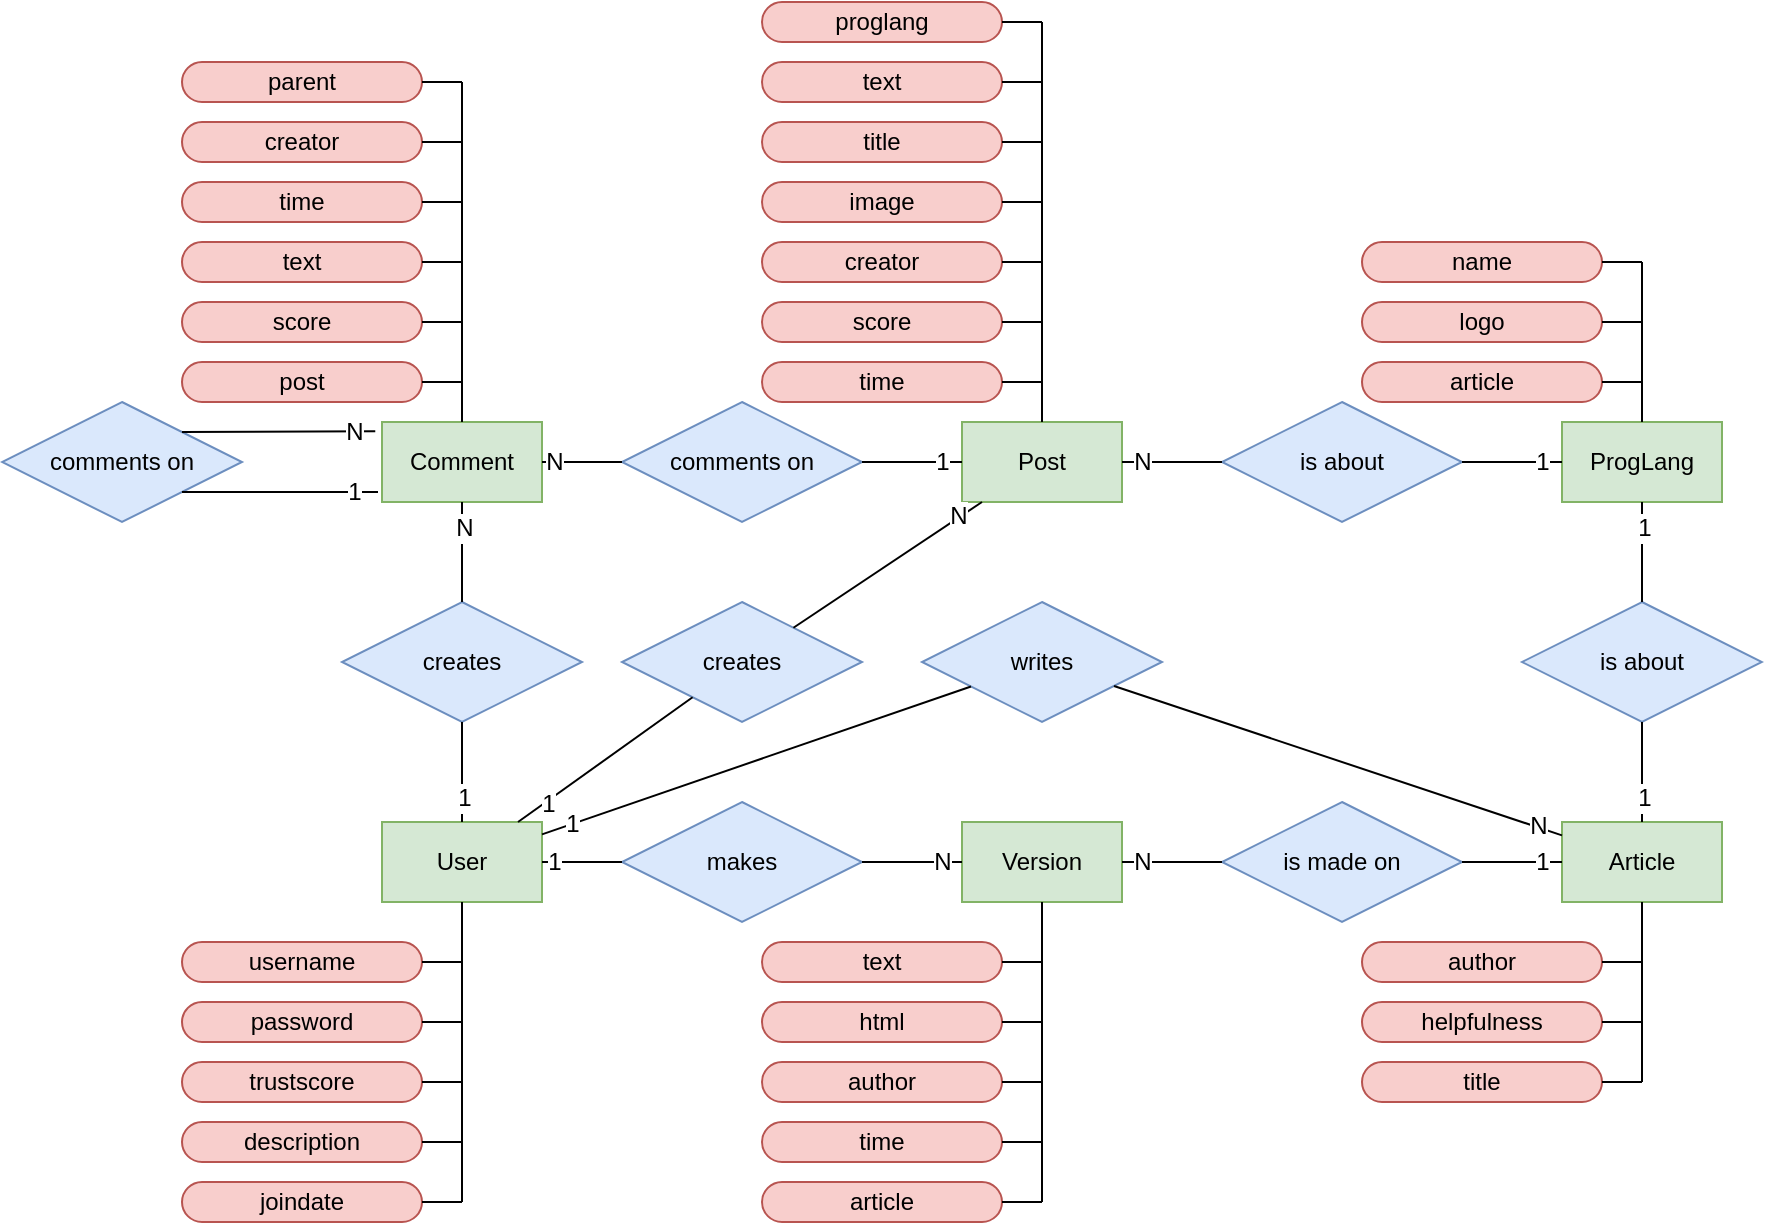 <mxfile pages="1" version="11.2.5" type="device"><diagram id="XRR-MoP9DFCsS4P-hqKk" name="Page-1"><mxGraphModel dx="768" dy="480" grid="1" gridSize="10" guides="1" tooltips="1" connect="1" arrows="1" fold="1" page="1" pageScale="1" pageWidth="1169" pageHeight="827" math="0" shadow="0"><root><mxCell id="0"/><mxCell id="1" parent="0"/><mxCell id="VPIMrdgyrRKcF1T3C97C-2" value="&lt;div&gt;parent&lt;/div&gt;" style="rounded=1;whiteSpace=wrap;html=1;arcSize=50;fillColor=#f8cecc;strokeColor=#b85450;" parent="1" vertex="1"><mxGeometry x="100" y="40" width="120" height="20" as="geometry"/></mxCell><mxCell id="VPIMrdgyrRKcF1T3C97C-3" value="creator" style="rounded=1;whiteSpace=wrap;html=1;arcSize=50;fillColor=#f8cecc;strokeColor=#b85450;" parent="1" vertex="1"><mxGeometry x="100" y="70" width="120" height="20" as="geometry"/></mxCell><mxCell id="VPIMrdgyrRKcF1T3C97C-4" value="time" style="rounded=1;whiteSpace=wrap;html=1;arcSize=50;fillColor=#f8cecc;strokeColor=#b85450;" parent="1" vertex="1"><mxGeometry x="100" y="100" width="120" height="20" as="geometry"/></mxCell><mxCell id="VPIMrdgyrRKcF1T3C97C-5" value="text" style="rounded=1;whiteSpace=wrap;html=1;arcSize=50;fillColor=#f8cecc;strokeColor=#b85450;" parent="1" vertex="1"><mxGeometry x="100" y="130" width="120" height="20" as="geometry"/></mxCell><mxCell id="VPIMrdgyrRKcF1T3C97C-6" value="score" style="rounded=1;whiteSpace=wrap;html=1;arcSize=50;fillColor=#f8cecc;strokeColor=#b85450;" parent="1" vertex="1"><mxGeometry x="100" y="160" width="120" height="20" as="geometry"/></mxCell><mxCell id="VPIMrdgyrRKcF1T3C97C-7" value="post" style="rounded=1;whiteSpace=wrap;html=1;arcSize=50;fillColor=#f8cecc;strokeColor=#b85450;" parent="1" vertex="1"><mxGeometry x="100" y="190" width="120" height="20" as="geometry"/></mxCell><mxCell id="VPIMrdgyrRKcF1T3C97C-8" value="Comment" style="rounded=0;whiteSpace=wrap;html=1;fillColor=#d5e8d4;strokeColor=#82b366;fontStyle=0" parent="1" vertex="1"><mxGeometry x="200" y="220" width="80" height="40" as="geometry"/></mxCell><mxCell id="VPIMrdgyrRKcF1T3C97C-9" value="" style="endArrow=none;html=1;" parent="1" source="VPIMrdgyrRKcF1T3C97C-8" edge="1"><mxGeometry width="50" height="50" relative="1" as="geometry"><mxPoint x="240" y="200" as="sourcePoint"/><mxPoint x="240" y="50" as="targetPoint"/></mxGeometry></mxCell><mxCell id="VPIMrdgyrRKcF1T3C97C-10" value="" style="endArrow=none;html=1;" parent="1" target="VPIMrdgyrRKcF1T3C97C-2" edge="1"><mxGeometry width="50" height="50" relative="1" as="geometry"><mxPoint x="240" y="50" as="sourcePoint"/><mxPoint x="260" y="290" as="targetPoint"/></mxGeometry></mxCell><mxCell id="VPIMrdgyrRKcF1T3C97C-11" value="" style="endArrow=none;html=1;" parent="1" target="VPIMrdgyrRKcF1T3C97C-3" edge="1"><mxGeometry width="50" height="50" relative="1" as="geometry"><mxPoint x="240" y="80" as="sourcePoint"/><mxPoint x="260" y="260" as="targetPoint"/></mxGeometry></mxCell><mxCell id="VPIMrdgyrRKcF1T3C97C-12" value="" style="endArrow=none;html=1;" parent="1" target="VPIMrdgyrRKcF1T3C97C-4" edge="1"><mxGeometry width="50" height="50" relative="1" as="geometry"><mxPoint x="240" y="110" as="sourcePoint"/><mxPoint x="210" y="290" as="targetPoint"/></mxGeometry></mxCell><mxCell id="VPIMrdgyrRKcF1T3C97C-13" value="" style="endArrow=none;html=1;" parent="1" target="VPIMrdgyrRKcF1T3C97C-5" edge="1"><mxGeometry width="50" height="50" relative="1" as="geometry"><mxPoint x="240" y="140" as="sourcePoint"/><mxPoint x="340" y="310" as="targetPoint"/></mxGeometry></mxCell><mxCell id="VPIMrdgyrRKcF1T3C97C-14" value="" style="endArrow=none;html=1;" parent="1" target="VPIMrdgyrRKcF1T3C97C-6" edge="1"><mxGeometry width="50" height="50" relative="1" as="geometry"><mxPoint x="240" y="170" as="sourcePoint"/><mxPoint x="420" y="380" as="targetPoint"/></mxGeometry></mxCell><mxCell id="VPIMrdgyrRKcF1T3C97C-15" value="" style="endArrow=none;html=1;" parent="1" target="VPIMrdgyrRKcF1T3C97C-7" edge="1"><mxGeometry width="50" height="50" relative="1" as="geometry"><mxPoint x="240" y="200" as="sourcePoint"/><mxPoint x="410" y="400" as="targetPoint"/></mxGeometry></mxCell><mxCell id="VPIMrdgyrRKcF1T3C97C-19" value="text" style="rounded=1;whiteSpace=wrap;html=1;arcSize=50;fillColor=#f8cecc;strokeColor=#b85450;" parent="1" vertex="1"><mxGeometry x="390" y="40" width="120" height="20" as="geometry"/></mxCell><mxCell id="VPIMrdgyrRKcF1T3C97C-20" value="title" style="rounded=1;whiteSpace=wrap;html=1;arcSize=50;fillColor=#f8cecc;strokeColor=#b85450;" parent="1" vertex="1"><mxGeometry x="390" y="70" width="120" height="20" as="geometry"/></mxCell><mxCell id="VPIMrdgyrRKcF1T3C97C-21" value="image" style="rounded=1;whiteSpace=wrap;html=1;arcSize=50;fillColor=#f8cecc;strokeColor=#b85450;" parent="1" vertex="1"><mxGeometry x="390" y="100" width="120" height="20" as="geometry"/></mxCell><mxCell id="VPIMrdgyrRKcF1T3C97C-22" value="creator" style="rounded=1;whiteSpace=wrap;html=1;arcSize=50;fillColor=#f8cecc;strokeColor=#b85450;" parent="1" vertex="1"><mxGeometry x="390" y="130" width="120" height="20" as="geometry"/></mxCell><mxCell id="VPIMrdgyrRKcF1T3C97C-23" value="score" style="rounded=1;whiteSpace=wrap;html=1;arcSize=50;fillColor=#f8cecc;strokeColor=#b85450;" parent="1" vertex="1"><mxGeometry x="390" y="160" width="120" height="20" as="geometry"/></mxCell><mxCell id="VPIMrdgyrRKcF1T3C97C-24" value="time" style="rounded=1;whiteSpace=wrap;html=1;arcSize=50;fillColor=#f8cecc;strokeColor=#b85450;" parent="1" vertex="1"><mxGeometry x="390" y="190" width="120" height="20" as="geometry"/></mxCell><mxCell id="VPIMrdgyrRKcF1T3C97C-25" value="Post" style="rounded=0;whiteSpace=wrap;html=1;fillColor=#d5e8d4;strokeColor=#82b366;fontStyle=0" parent="1" vertex="1"><mxGeometry x="490" y="220" width="80" height="40" as="geometry"/></mxCell><mxCell id="VPIMrdgyrRKcF1T3C97C-26" value="" style="endArrow=none;html=1;" parent="1" source="VPIMrdgyrRKcF1T3C97C-25" edge="1"><mxGeometry width="50" height="50" relative="1" as="geometry"><mxPoint x="530" y="200" as="sourcePoint"/><mxPoint x="530" y="20" as="targetPoint"/></mxGeometry></mxCell><mxCell id="VPIMrdgyrRKcF1T3C97C-27" value="" style="endArrow=none;html=1;" parent="1" target="VPIMrdgyrRKcF1T3C97C-19" edge="1"><mxGeometry width="50" height="50" relative="1" as="geometry"><mxPoint x="530" y="50" as="sourcePoint"/><mxPoint x="550" y="290" as="targetPoint"/></mxGeometry></mxCell><mxCell id="VPIMrdgyrRKcF1T3C97C-28" value="" style="endArrow=none;html=1;" parent="1" target="VPIMrdgyrRKcF1T3C97C-20" edge="1"><mxGeometry width="50" height="50" relative="1" as="geometry"><mxPoint x="530" y="80" as="sourcePoint"/><mxPoint x="550" y="260" as="targetPoint"/></mxGeometry></mxCell><mxCell id="VPIMrdgyrRKcF1T3C97C-29" value="" style="endArrow=none;html=1;" parent="1" target="VPIMrdgyrRKcF1T3C97C-21" edge="1"><mxGeometry width="50" height="50" relative="1" as="geometry"><mxPoint x="530" y="110" as="sourcePoint"/><mxPoint x="500" y="290" as="targetPoint"/></mxGeometry></mxCell><mxCell id="VPIMrdgyrRKcF1T3C97C-30" value="" style="endArrow=none;html=1;" parent="1" target="VPIMrdgyrRKcF1T3C97C-22" edge="1"><mxGeometry width="50" height="50" relative="1" as="geometry"><mxPoint x="530" y="140" as="sourcePoint"/><mxPoint x="630" y="310" as="targetPoint"/></mxGeometry></mxCell><mxCell id="VPIMrdgyrRKcF1T3C97C-31" value="" style="endArrow=none;html=1;" parent="1" target="VPIMrdgyrRKcF1T3C97C-23" edge="1"><mxGeometry width="50" height="50" relative="1" as="geometry"><mxPoint x="530" y="170" as="sourcePoint"/><mxPoint x="710" y="380" as="targetPoint"/></mxGeometry></mxCell><mxCell id="VPIMrdgyrRKcF1T3C97C-32" value="" style="endArrow=none;html=1;" parent="1" target="VPIMrdgyrRKcF1T3C97C-24" edge="1"><mxGeometry width="50" height="50" relative="1" as="geometry"><mxPoint x="530" y="200" as="sourcePoint"/><mxPoint x="700" y="400" as="targetPoint"/></mxGeometry></mxCell><mxCell id="VPIMrdgyrRKcF1T3C97C-36" value="comments on" style="rhombus;whiteSpace=wrap;html=1;fillColor=#dae8fc;strokeColor=#6c8ebf;fontStyle=0" parent="1" vertex="1"><mxGeometry x="320" y="210" width="120" height="60" as="geometry"/></mxCell><mxCell id="VPIMrdgyrRKcF1T3C97C-37" value="" style="endArrow=none;html=1;fontStyle=0" parent="1" source="VPIMrdgyrRKcF1T3C97C-8" target="VPIMrdgyrRKcF1T3C97C-36" edge="1"><mxGeometry width="50" height="50" relative="1" as="geometry"><mxPoint x="190" y="390" as="sourcePoint"/><mxPoint x="240" y="340" as="targetPoint"/></mxGeometry></mxCell><mxCell id="VPIMrdgyrRKcF1T3C97C-39" value="N" style="text;html=1;resizable=0;points=[];align=center;verticalAlign=middle;labelBackgroundColor=#ffffff;fontStyle=0" parent="VPIMrdgyrRKcF1T3C97C-37" vertex="1" connectable="0"><mxGeometry x="-0.6" y="2" relative="1" as="geometry"><mxPoint x="-2" y="2" as="offset"/></mxGeometry></mxCell><mxCell id="VPIMrdgyrRKcF1T3C97C-38" value="" style="endArrow=none;html=1;fontStyle=0" parent="1" source="VPIMrdgyrRKcF1T3C97C-36" target="VPIMrdgyrRKcF1T3C97C-25" edge="1"><mxGeometry width="50" height="50" relative="1" as="geometry"><mxPoint x="400" y="240" as="sourcePoint"/><mxPoint x="450" y="290" as="targetPoint"/></mxGeometry></mxCell><mxCell id="VPIMrdgyrRKcF1T3C97C-40" value="1" style="text;html=1;resizable=0;points=[];align=center;verticalAlign=middle;labelBackgroundColor=#ffffff;fontStyle=0" parent="VPIMrdgyrRKcF1T3C97C-38" vertex="1" connectable="0"><mxGeometry x="0.6" relative="1" as="geometry"><mxPoint as="offset"/></mxGeometry></mxCell><mxCell id="VPIMrdgyrRKcF1T3C97C-41" value="is about" style="rhombus;whiteSpace=wrap;html=1;fillColor=#dae8fc;strokeColor=#6c8ebf;fontStyle=0" parent="1" vertex="1"><mxGeometry x="620" y="210" width="120" height="60" as="geometry"/></mxCell><mxCell id="VPIMrdgyrRKcF1T3C97C-42" value="" style="endArrow=none;html=1;fontStyle=0" parent="1" source="VPIMrdgyrRKcF1T3C97C-41" target="VPIMrdgyrRKcF1T3C97C-25" edge="1"><mxGeometry width="50" height="50" relative="1" as="geometry"><mxPoint x="490" y="430" as="sourcePoint"/><mxPoint x="540" y="380" as="targetPoint"/></mxGeometry></mxCell><mxCell id="VPIMrdgyrRKcF1T3C97C-50" value="N" style="text;html=1;resizable=0;points=[];align=center;verticalAlign=middle;labelBackgroundColor=#ffffff;fontStyle=0" parent="VPIMrdgyrRKcF1T3C97C-42" vertex="1" connectable="0"><mxGeometry x="0.56" y="1" relative="1" as="geometry"><mxPoint x="-1" y="-1" as="offset"/></mxGeometry></mxCell><mxCell id="VPIMrdgyrRKcF1T3C97C-51" value="ProgLang" style="rounded=0;whiteSpace=wrap;html=1;fillColor=#d5e8d4;strokeColor=#82b366;fontStyle=0" parent="1" vertex="1"><mxGeometry x="790" y="220" width="80" height="40" as="geometry"/></mxCell><mxCell id="VPIMrdgyrRKcF1T3C97C-52" value="" style="endArrow=none;html=1;fontStyle=0" parent="1" source="VPIMrdgyrRKcF1T3C97C-51" target="VPIMrdgyrRKcF1T3C97C-41" edge="1"><mxGeometry width="50" height="50" relative="1" as="geometry"><mxPoint x="620" y="380" as="sourcePoint"/><mxPoint x="670" y="330" as="targetPoint"/></mxGeometry></mxCell><mxCell id="VPIMrdgyrRKcF1T3C97C-53" value="1" style="text;html=1;resizable=0;points=[];align=center;verticalAlign=middle;labelBackgroundColor=#ffffff;fontStyle=0" parent="VPIMrdgyrRKcF1T3C97C-52" vertex="1" connectable="0"><mxGeometry x="-0.56" y="2" relative="1" as="geometry"><mxPoint x="1" y="-2" as="offset"/></mxGeometry></mxCell><mxCell id="VPIMrdgyrRKcF1T3C97C-54" value="name" style="rounded=1;whiteSpace=wrap;html=1;arcSize=50;fillColor=#f8cecc;strokeColor=#b85450;" parent="1" vertex="1"><mxGeometry x="690" y="130" width="120" height="20" as="geometry"/></mxCell><mxCell id="VPIMrdgyrRKcF1T3C97C-55" value="logo" style="rounded=1;whiteSpace=wrap;html=1;arcSize=50;fillColor=#f8cecc;strokeColor=#b85450;" parent="1" vertex="1"><mxGeometry x="690" y="160" width="120" height="20" as="geometry"/></mxCell><mxCell id="VPIMrdgyrRKcF1T3C97C-56" value="&lt;div&gt;article&lt;/div&gt;" style="rounded=1;whiteSpace=wrap;html=1;arcSize=50;fillColor=#f8cecc;strokeColor=#b85450;" parent="1" vertex="1"><mxGeometry x="690" y="190" width="120" height="20" as="geometry"/></mxCell><mxCell id="VPIMrdgyrRKcF1T3C97C-57" value="" style="endArrow=none;html=1;" parent="1" target="VPIMrdgyrRKcF1T3C97C-54" edge="1"><mxGeometry width="50" height="50" relative="1" as="geometry"><mxPoint x="830" y="140" as="sourcePoint"/><mxPoint x="930" y="310" as="targetPoint"/></mxGeometry></mxCell><mxCell id="VPIMrdgyrRKcF1T3C97C-58" value="" style="endArrow=none;html=1;" parent="1" target="VPIMrdgyrRKcF1T3C97C-55" edge="1"><mxGeometry width="50" height="50" relative="1" as="geometry"><mxPoint x="830" y="170" as="sourcePoint"/><mxPoint x="1010" y="380" as="targetPoint"/></mxGeometry></mxCell><mxCell id="VPIMrdgyrRKcF1T3C97C-59" value="" style="endArrow=none;html=1;" parent="1" target="VPIMrdgyrRKcF1T3C97C-56" edge="1"><mxGeometry width="50" height="50" relative="1" as="geometry"><mxPoint x="830" y="200" as="sourcePoint"/><mxPoint x="1000" y="400" as="targetPoint"/></mxGeometry></mxCell><mxCell id="VPIMrdgyrRKcF1T3C97C-60" value="" style="endArrow=none;html=1;" parent="1" target="VPIMrdgyrRKcF1T3C97C-51" edge="1"><mxGeometry width="50" height="50" relative="1" as="geometry"><mxPoint x="830" y="140" as="sourcePoint"/><mxPoint x="760" y="300" as="targetPoint"/></mxGeometry></mxCell><mxCell id="VPIMrdgyrRKcF1T3C97C-62" value="User" style="rounded=0;whiteSpace=wrap;html=1;fillColor=#d5e8d4;strokeColor=#82b366;" parent="1" vertex="1"><mxGeometry x="200" y="420" width="80" height="40" as="geometry"/></mxCell><mxCell id="VPIMrdgyrRKcF1T3C97C-63" value="Version" style="rounded=0;whiteSpace=wrap;html=1;fillColor=#d5e8d4;strokeColor=#82b366;" parent="1" vertex="1"><mxGeometry x="490" y="420" width="80" height="40" as="geometry"/></mxCell><mxCell id="VPIMrdgyrRKcF1T3C97C-64" value="makes" style="rhombus;whiteSpace=wrap;html=1;fillColor=#dae8fc;strokeColor=#6c8ebf;" parent="1" vertex="1"><mxGeometry x="320" y="410" width="120" height="60" as="geometry"/></mxCell><mxCell id="VPIMrdgyrRKcF1T3C97C-65" value="" style="endArrow=none;html=1;" parent="1" source="VPIMrdgyrRKcF1T3C97C-62" target="VPIMrdgyrRKcF1T3C97C-64" edge="1"><mxGeometry width="50" height="50" relative="1" as="geometry"><mxPoint x="190" y="590" as="sourcePoint"/><mxPoint x="240" y="540" as="targetPoint"/></mxGeometry></mxCell><mxCell id="VPIMrdgyrRKcF1T3C97C-66" value="1" style="text;html=1;resizable=0;points=[];align=center;verticalAlign=middle;labelBackgroundColor=#ffffff;" parent="VPIMrdgyrRKcF1T3C97C-65" vertex="1" connectable="0"><mxGeometry x="-0.6" y="2" relative="1" as="geometry"><mxPoint x="-2" y="2" as="offset"/></mxGeometry></mxCell><mxCell id="VPIMrdgyrRKcF1T3C97C-67" value="" style="endArrow=none;html=1;" parent="1" source="VPIMrdgyrRKcF1T3C97C-64" target="VPIMrdgyrRKcF1T3C97C-63" edge="1"><mxGeometry width="50" height="50" relative="1" as="geometry"><mxPoint x="400" y="440" as="sourcePoint"/><mxPoint x="450" y="490" as="targetPoint"/></mxGeometry></mxCell><mxCell id="VPIMrdgyrRKcF1T3C97C-68" value="N" style="text;html=1;resizable=0;points=[];align=center;verticalAlign=middle;labelBackgroundColor=#ffffff;" parent="VPIMrdgyrRKcF1T3C97C-67" vertex="1" connectable="0"><mxGeometry x="0.6" relative="1" as="geometry"><mxPoint as="offset"/></mxGeometry></mxCell><mxCell id="VPIMrdgyrRKcF1T3C97C-69" value="is made on" style="rhombus;whiteSpace=wrap;html=1;fillColor=#dae8fc;strokeColor=#6c8ebf;" parent="1" vertex="1"><mxGeometry x="620" y="410" width="120" height="60" as="geometry"/></mxCell><mxCell id="VPIMrdgyrRKcF1T3C97C-70" value="" style="endArrow=none;html=1;" parent="1" source="VPIMrdgyrRKcF1T3C97C-69" target="VPIMrdgyrRKcF1T3C97C-63" edge="1"><mxGeometry width="50" height="50" relative="1" as="geometry"><mxPoint x="490" y="630" as="sourcePoint"/><mxPoint x="540" y="580" as="targetPoint"/></mxGeometry></mxCell><mxCell id="VPIMrdgyrRKcF1T3C97C-71" value="N" style="text;html=1;resizable=0;points=[];align=center;verticalAlign=middle;labelBackgroundColor=#ffffff;" parent="VPIMrdgyrRKcF1T3C97C-70" vertex="1" connectable="0"><mxGeometry x="0.56" y="1" relative="1" as="geometry"><mxPoint x="-1" y="-1" as="offset"/></mxGeometry></mxCell><mxCell id="VPIMrdgyrRKcF1T3C97C-72" value="Article" style="rounded=0;whiteSpace=wrap;html=1;fillColor=#d5e8d4;strokeColor=#82b366;" parent="1" vertex="1"><mxGeometry x="790" y="420" width="80" height="40" as="geometry"/></mxCell><mxCell id="VPIMrdgyrRKcF1T3C97C-73" value="" style="endArrow=none;html=1;" parent="1" source="VPIMrdgyrRKcF1T3C97C-72" target="VPIMrdgyrRKcF1T3C97C-69" edge="1"><mxGeometry width="50" height="50" relative="1" as="geometry"><mxPoint x="620" y="580" as="sourcePoint"/><mxPoint x="670" y="530" as="targetPoint"/></mxGeometry></mxCell><mxCell id="VPIMrdgyrRKcF1T3C97C-74" value="1" style="text;html=1;resizable=0;points=[];align=center;verticalAlign=middle;labelBackgroundColor=#ffffff;" parent="VPIMrdgyrRKcF1T3C97C-73" vertex="1" connectable="0"><mxGeometry x="-0.56" y="2" relative="1" as="geometry"><mxPoint x="1" y="-2" as="offset"/></mxGeometry></mxCell><mxCell id="VPIMrdgyrRKcF1T3C97C-75" value="is about" style="rhombus;whiteSpace=wrap;html=1;fillColor=#dae8fc;strokeColor=#6c8ebf;fontStyle=0" parent="1" vertex="1"><mxGeometry x="770" y="310" width="120" height="60" as="geometry"/></mxCell><mxCell id="VPIMrdgyrRKcF1T3C97C-76" value="" style="endArrow=none;html=1;" parent="1" source="VPIMrdgyrRKcF1T3C97C-75" target="VPIMrdgyrRKcF1T3C97C-51" edge="1"><mxGeometry width="50" height="50" relative="1" as="geometry"><mxPoint x="940" y="380" as="sourcePoint"/><mxPoint x="990" y="330" as="targetPoint"/></mxGeometry></mxCell><mxCell id="VPIMrdgyrRKcF1T3C97C-78" value="1" style="text;html=1;resizable=0;points=[];align=center;verticalAlign=middle;labelBackgroundColor=#ffffff;" parent="VPIMrdgyrRKcF1T3C97C-76" vertex="1" connectable="0"><mxGeometry x="0.48" y="-1" relative="1" as="geometry"><mxPoint as="offset"/></mxGeometry></mxCell><mxCell id="VPIMrdgyrRKcF1T3C97C-77" value="" style="endArrow=none;html=1;" parent="1" source="VPIMrdgyrRKcF1T3C97C-72" target="VPIMrdgyrRKcF1T3C97C-75" edge="1"><mxGeometry width="50" height="50" relative="1" as="geometry"><mxPoint x="940" y="380" as="sourcePoint"/><mxPoint x="990" y="330" as="targetPoint"/></mxGeometry></mxCell><mxCell id="VPIMrdgyrRKcF1T3C97C-79" value="1" style="text;html=1;resizable=0;points=[];align=center;verticalAlign=middle;labelBackgroundColor=#ffffff;" parent="VPIMrdgyrRKcF1T3C97C-77" vertex="1" connectable="0"><mxGeometry x="-0.52" y="-1" relative="1" as="geometry"><mxPoint as="offset"/></mxGeometry></mxCell><mxCell id="VPIMrdgyrRKcF1T3C97C-80" value="creates" style="rhombus;whiteSpace=wrap;html=1;fillColor=#dae8fc;strokeColor=#6c8ebf;fontStyle=0" parent="1" vertex="1"><mxGeometry x="180" y="310" width="120" height="60" as="geometry"/></mxCell><mxCell id="VPIMrdgyrRKcF1T3C97C-81" value="" style="endArrow=none;html=1;" parent="1" source="VPIMrdgyrRKcF1T3C97C-80" edge="1"><mxGeometry width="50" height="50" relative="1" as="geometry"><mxPoint x="350" y="380" as="sourcePoint"/><mxPoint x="240" y="260" as="targetPoint"/></mxGeometry></mxCell><mxCell id="VPIMrdgyrRKcF1T3C97C-82" value="N" style="text;html=1;resizable=0;points=[];align=center;verticalAlign=middle;labelBackgroundColor=#ffffff;" parent="VPIMrdgyrRKcF1T3C97C-81" vertex="1" connectable="0"><mxGeometry x="0.48" y="-1" relative="1" as="geometry"><mxPoint as="offset"/></mxGeometry></mxCell><mxCell id="VPIMrdgyrRKcF1T3C97C-83" value="" style="endArrow=none;html=1;" parent="1" target="VPIMrdgyrRKcF1T3C97C-80" edge="1"><mxGeometry width="50" height="50" relative="1" as="geometry"><mxPoint x="240" y="420" as="sourcePoint"/><mxPoint x="400" y="330" as="targetPoint"/></mxGeometry></mxCell><mxCell id="VPIMrdgyrRKcF1T3C97C-84" value="1" style="text;html=1;resizable=0;points=[];align=center;verticalAlign=middle;labelBackgroundColor=#ffffff;" parent="VPIMrdgyrRKcF1T3C97C-83" vertex="1" connectable="0"><mxGeometry x="-0.52" y="-1" relative="1" as="geometry"><mxPoint as="offset"/></mxGeometry></mxCell><mxCell id="VPIMrdgyrRKcF1T3C97C-85" value="creates" style="rhombus;whiteSpace=wrap;html=1;fillColor=#dae8fc;strokeColor=#6c8ebf;fontStyle=0" parent="1" vertex="1"><mxGeometry x="320" y="310" width="120" height="60" as="geometry"/></mxCell><mxCell id="VPIMrdgyrRKcF1T3C97C-86" value="" style="endArrow=none;html=1;" parent="1" source="VPIMrdgyrRKcF1T3C97C-62" target="VPIMrdgyrRKcF1T3C97C-85" edge="1"><mxGeometry width="50" height="50" relative="1" as="geometry"><mxPoint x="210" y="590" as="sourcePoint"/><mxPoint x="260" y="540" as="targetPoint"/></mxGeometry></mxCell><mxCell id="VPIMrdgyrRKcF1T3C97C-89" value="1" style="text;html=1;resizable=0;points=[];align=center;verticalAlign=middle;labelBackgroundColor=#ffffff;" parent="VPIMrdgyrRKcF1T3C97C-86" vertex="1" connectable="0"><mxGeometry x="-0.664" y="-1" relative="1" as="geometry"><mxPoint as="offset"/></mxGeometry></mxCell><mxCell id="VPIMrdgyrRKcF1T3C97C-87" value="" style="endArrow=none;html=1;" parent="1" source="VPIMrdgyrRKcF1T3C97C-85" target="VPIMrdgyrRKcF1T3C97C-25" edge="1"><mxGeometry width="50" height="50" relative="1" as="geometry"><mxPoint x="500" y="360" as="sourcePoint"/><mxPoint x="550" y="310" as="targetPoint"/></mxGeometry></mxCell><mxCell id="VPIMrdgyrRKcF1T3C97C-88" value="N" style="text;html=1;resizable=0;points=[];align=center;verticalAlign=middle;labelBackgroundColor=#ffffff;" parent="VPIMrdgyrRKcF1T3C97C-87" vertex="1" connectable="0"><mxGeometry x="0.755" y="1" relative="1" as="geometry"><mxPoint as="offset"/></mxGeometry></mxCell><mxCell id="VPIMrdgyrRKcF1T3C97C-91" value="username" style="rounded=1;whiteSpace=wrap;html=1;arcSize=50;fillColor=#f8cecc;strokeColor=#b85450;" parent="1" vertex="1"><mxGeometry x="100" y="480" width="120" height="20" as="geometry"/></mxCell><mxCell id="VPIMrdgyrRKcF1T3C97C-92" value="password" style="rounded=1;whiteSpace=wrap;html=1;arcSize=50;fillColor=#f8cecc;strokeColor=#b85450;" parent="1" vertex="1"><mxGeometry x="100" y="510" width="120" height="20" as="geometry"/></mxCell><mxCell id="VPIMrdgyrRKcF1T3C97C-93" value="trustscore" style="rounded=1;whiteSpace=wrap;html=1;arcSize=50;fillColor=#f8cecc;strokeColor=#b85450;" parent="1" vertex="1"><mxGeometry x="100" y="540" width="120" height="20" as="geometry"/></mxCell><mxCell id="VPIMrdgyrRKcF1T3C97C-94" value="description" style="rounded=1;whiteSpace=wrap;html=1;arcSize=50;fillColor=#f8cecc;strokeColor=#b85450;" parent="1" vertex="1"><mxGeometry x="100" y="570" width="120" height="20" as="geometry"/></mxCell><mxCell id="VPIMrdgyrRKcF1T3C97C-95" value="joindate" style="rounded=1;whiteSpace=wrap;html=1;arcSize=50;fillColor=#f8cecc;strokeColor=#b85450;" parent="1" vertex="1"><mxGeometry x="100" y="600" width="120" height="20" as="geometry"/></mxCell><mxCell id="VPIMrdgyrRKcF1T3C97C-97" value="" style="endArrow=none;html=1;" parent="1" target="VPIMrdgyrRKcF1T3C97C-91" edge="1"><mxGeometry width="50" height="50" relative="1" as="geometry"><mxPoint x="240" y="490" as="sourcePoint"/><mxPoint x="260" y="730" as="targetPoint"/></mxGeometry></mxCell><mxCell id="VPIMrdgyrRKcF1T3C97C-98" value="" style="endArrow=none;html=1;" parent="1" target="VPIMrdgyrRKcF1T3C97C-92" edge="1"><mxGeometry width="50" height="50" relative="1" as="geometry"><mxPoint x="240" y="520" as="sourcePoint"/><mxPoint x="260" y="700" as="targetPoint"/></mxGeometry></mxCell><mxCell id="VPIMrdgyrRKcF1T3C97C-99" value="" style="endArrow=none;html=1;" parent="1" target="VPIMrdgyrRKcF1T3C97C-93" edge="1"><mxGeometry width="50" height="50" relative="1" as="geometry"><mxPoint x="240" y="550" as="sourcePoint"/><mxPoint x="210" y="730" as="targetPoint"/></mxGeometry></mxCell><mxCell id="VPIMrdgyrRKcF1T3C97C-100" value="" style="endArrow=none;html=1;" parent="1" target="VPIMrdgyrRKcF1T3C97C-94" edge="1"><mxGeometry width="50" height="50" relative="1" as="geometry"><mxPoint x="240" y="580" as="sourcePoint"/><mxPoint x="340" y="750" as="targetPoint"/></mxGeometry></mxCell><mxCell id="VPIMrdgyrRKcF1T3C97C-101" value="" style="endArrow=none;html=1;" parent="1" target="VPIMrdgyrRKcF1T3C97C-95" edge="1"><mxGeometry width="50" height="50" relative="1" as="geometry"><mxPoint x="240" y="610" as="sourcePoint"/><mxPoint x="420" y="820" as="targetPoint"/></mxGeometry></mxCell><mxCell id="VPIMrdgyrRKcF1T3C97C-103" value="" style="endArrow=none;html=1;" parent="1" target="VPIMrdgyrRKcF1T3C97C-62" edge="1"><mxGeometry width="50" height="50" relative="1" as="geometry"><mxPoint x="240" y="610" as="sourcePoint"/><mxPoint x="370" y="560" as="targetPoint"/></mxGeometry></mxCell><mxCell id="VPIMrdgyrRKcF1T3C97C-104" value="text" style="rounded=1;whiteSpace=wrap;html=1;arcSize=50;fillColor=#f8cecc;strokeColor=#b85450;" parent="1" vertex="1"><mxGeometry x="390" y="480" width="120" height="20" as="geometry"/></mxCell><mxCell id="VPIMrdgyrRKcF1T3C97C-105" value="html" style="rounded=1;whiteSpace=wrap;html=1;arcSize=50;fillColor=#f8cecc;strokeColor=#b85450;" parent="1" vertex="1"><mxGeometry x="390" y="510" width="120" height="20" as="geometry"/></mxCell><mxCell id="VPIMrdgyrRKcF1T3C97C-106" value="author" style="rounded=1;whiteSpace=wrap;html=1;arcSize=50;fillColor=#f8cecc;strokeColor=#b85450;" parent="1" vertex="1"><mxGeometry x="390" y="540" width="120" height="20" as="geometry"/></mxCell><mxCell id="VPIMrdgyrRKcF1T3C97C-107" value="time" style="rounded=1;whiteSpace=wrap;html=1;arcSize=50;fillColor=#f8cecc;strokeColor=#b85450;" parent="1" vertex="1"><mxGeometry x="390" y="570" width="120" height="20" as="geometry"/></mxCell><mxCell id="VPIMrdgyrRKcF1T3C97C-109" value="" style="endArrow=none;html=1;" parent="1" target="VPIMrdgyrRKcF1T3C97C-104" edge="1"><mxGeometry width="50" height="50" relative="1" as="geometry"><mxPoint x="530" y="490" as="sourcePoint"/><mxPoint x="550" y="730" as="targetPoint"/></mxGeometry></mxCell><mxCell id="VPIMrdgyrRKcF1T3C97C-110" value="" style="endArrow=none;html=1;" parent="1" target="VPIMrdgyrRKcF1T3C97C-105" edge="1"><mxGeometry width="50" height="50" relative="1" as="geometry"><mxPoint x="530" y="520" as="sourcePoint"/><mxPoint x="550" y="700" as="targetPoint"/></mxGeometry></mxCell><mxCell id="VPIMrdgyrRKcF1T3C97C-111" value="" style="endArrow=none;html=1;" parent="1" target="VPIMrdgyrRKcF1T3C97C-106" edge="1"><mxGeometry width="50" height="50" relative="1" as="geometry"><mxPoint x="530" y="550" as="sourcePoint"/><mxPoint x="500" y="730" as="targetPoint"/></mxGeometry></mxCell><mxCell id="VPIMrdgyrRKcF1T3C97C-112" value="" style="endArrow=none;html=1;" parent="1" target="VPIMrdgyrRKcF1T3C97C-107" edge="1"><mxGeometry width="50" height="50" relative="1" as="geometry"><mxPoint x="530" y="580" as="sourcePoint"/><mxPoint x="630" y="750" as="targetPoint"/></mxGeometry></mxCell><mxCell id="VPIMrdgyrRKcF1T3C97C-114" value="" style="endArrow=none;html=1;" parent="1" target="VPIMrdgyrRKcF1T3C97C-63" edge="1"><mxGeometry width="50" height="50" relative="1" as="geometry"><mxPoint x="530" y="610" as="sourcePoint"/><mxPoint x="790" y="600" as="targetPoint"/></mxGeometry></mxCell><mxCell id="VPIMrdgyrRKcF1T3C97C-115" value="author" style="rounded=1;whiteSpace=wrap;html=1;arcSize=50;fillColor=#f8cecc;strokeColor=#b85450;" parent="1" vertex="1"><mxGeometry x="690" y="480" width="120" height="20" as="geometry"/></mxCell><mxCell id="VPIMrdgyrRKcF1T3C97C-116" value="helpfulness" style="rounded=1;whiteSpace=wrap;html=1;arcSize=50;fillColor=#f8cecc;strokeColor=#b85450;" parent="1" vertex="1"><mxGeometry x="690" y="510" width="120" height="20" as="geometry"/></mxCell><mxCell id="VPIMrdgyrRKcF1T3C97C-117" value="title" style="rounded=1;whiteSpace=wrap;html=1;arcSize=50;fillColor=#f8cecc;strokeColor=#b85450;" parent="1" vertex="1"><mxGeometry x="690" y="540" width="120" height="20" as="geometry"/></mxCell><mxCell id="VPIMrdgyrRKcF1T3C97C-119" value="" style="endArrow=none;html=1;" parent="1" target="VPIMrdgyrRKcF1T3C97C-115" edge="1"><mxGeometry width="50" height="50" relative="1" as="geometry"><mxPoint x="830" y="490" as="sourcePoint"/><mxPoint x="850" y="730" as="targetPoint"/></mxGeometry></mxCell><mxCell id="VPIMrdgyrRKcF1T3C97C-120" value="" style="endArrow=none;html=1;" parent="1" target="VPIMrdgyrRKcF1T3C97C-116" edge="1"><mxGeometry width="50" height="50" relative="1" as="geometry"><mxPoint x="830" y="520" as="sourcePoint"/><mxPoint x="850" y="700" as="targetPoint"/></mxGeometry></mxCell><mxCell id="VPIMrdgyrRKcF1T3C97C-121" value="" style="endArrow=none;html=1;" parent="1" target="VPIMrdgyrRKcF1T3C97C-117" edge="1"><mxGeometry width="50" height="50" relative="1" as="geometry"><mxPoint x="830" y="550" as="sourcePoint"/><mxPoint x="800" y="730" as="targetPoint"/></mxGeometry></mxCell><mxCell id="VPIMrdgyrRKcF1T3C97C-123" value="" style="endArrow=none;html=1;" parent="1" target="VPIMrdgyrRKcF1T3C97C-72" edge="1"><mxGeometry width="50" height="50" relative="1" as="geometry"><mxPoint x="830" y="550" as="sourcePoint"/><mxPoint x="940" y="670" as="targetPoint"/></mxGeometry></mxCell><mxCell id="VPIMrdgyrRKcF1T3C97C-124" value="article" style="rounded=1;whiteSpace=wrap;html=1;arcSize=50;fillColor=#f8cecc;strokeColor=#b85450;" parent="1" vertex="1"><mxGeometry x="390" y="600" width="120" height="20" as="geometry"/></mxCell><mxCell id="VPIMrdgyrRKcF1T3C97C-125" value="" style="endArrow=none;html=1;" parent="1" target="VPIMrdgyrRKcF1T3C97C-124" edge="1"><mxGeometry width="50" height="50" relative="1" as="geometry"><mxPoint x="530" y="610" as="sourcePoint"/><mxPoint x="430" y="830" as="targetPoint"/></mxGeometry></mxCell><mxCell id="VPIMrdgyrRKcF1T3C97C-126" value="proglang" style="rounded=1;whiteSpace=wrap;html=1;arcSize=50;fillColor=#f8cecc;strokeColor=#b85450;" parent="1" vertex="1"><mxGeometry x="390" y="10" width="120" height="20" as="geometry"/></mxCell><mxCell id="VPIMrdgyrRKcF1T3C97C-127" value="" style="endArrow=none;html=1;" parent="1" target="VPIMrdgyrRKcF1T3C97C-126" edge="1"><mxGeometry width="50" height="50" relative="1" as="geometry"><mxPoint x="530" y="20" as="sourcePoint"/><mxPoint x="560" y="300" as="targetPoint"/></mxGeometry></mxCell><mxCell id="VPIMrdgyrRKcF1T3C97C-129" value="writes" style="rhombus;whiteSpace=wrap;html=1;fillColor=#dae8fc;strokeColor=#6c8ebf;" parent="1" vertex="1"><mxGeometry x="470" y="310" width="120" height="60" as="geometry"/></mxCell><mxCell id="VPIMrdgyrRKcF1T3C97C-130" value="" style="endArrow=none;html=1;" parent="1" source="VPIMrdgyrRKcF1T3C97C-129" target="VPIMrdgyrRKcF1T3C97C-62" edge="1"><mxGeometry width="50" height="50" relative="1" as="geometry"><mxPoint x="100" y="690" as="sourcePoint"/><mxPoint x="150" y="640" as="targetPoint"/></mxGeometry></mxCell><mxCell id="VPIMrdgyrRKcF1T3C97C-131" value="1" style="text;html=1;resizable=0;points=[];align=center;verticalAlign=middle;labelBackgroundColor=#ffffff;" parent="VPIMrdgyrRKcF1T3C97C-130" vertex="1" connectable="0"><mxGeometry x="0.86" relative="1" as="geometry"><mxPoint as="offset"/></mxGeometry></mxCell><mxCell id="VPIMrdgyrRKcF1T3C97C-132" value="" style="endArrow=none;html=1;" parent="1" source="VPIMrdgyrRKcF1T3C97C-72" target="VPIMrdgyrRKcF1T3C97C-129" edge="1"><mxGeometry width="50" height="50" relative="1" as="geometry"><mxPoint x="570" y="710" as="sourcePoint"/><mxPoint x="620" y="660" as="targetPoint"/></mxGeometry></mxCell><mxCell id="VPIMrdgyrRKcF1T3C97C-133" value="N" style="text;html=1;resizable=0;points=[];align=center;verticalAlign=middle;labelBackgroundColor=#ffffff;" parent="VPIMrdgyrRKcF1T3C97C-132" vertex="1" connectable="0"><mxGeometry x="-0.891" y="-1" relative="1" as="geometry"><mxPoint as="offset"/></mxGeometry></mxCell><mxCell id="bJDL0H3kmjhR6y-FkIq7-1" value="comments on" style="rhombus;whiteSpace=wrap;html=1;fillColor=#dae8fc;strokeColor=#6c8ebf;fontStyle=0" parent="1" vertex="1"><mxGeometry x="10" y="210" width="120" height="60" as="geometry"/></mxCell><mxCell id="bJDL0H3kmjhR6y-FkIq7-2" value="" style="endArrow=none;html=1;entryX=1;entryY=1;entryDx=0;entryDy=0;" parent="1" target="bJDL0H3kmjhR6y-FkIq7-1" edge="1"><mxGeometry width="50" height="50" relative="1" as="geometry"><mxPoint x="198" y="255" as="sourcePoint"/><mxPoint x="60" y="640" as="targetPoint"/></mxGeometry></mxCell><mxCell id="bJDL0H3kmjhR6y-FkIq7-4" value="1" style="text;html=1;resizable=0;points=[];align=center;verticalAlign=middle;labelBackgroundColor=#ffffff;" parent="bJDL0H3kmjhR6y-FkIq7-2" vertex="1" connectable="0"><mxGeometry x="-0.75" relative="1" as="geometry"><mxPoint as="offset"/></mxGeometry></mxCell><mxCell id="bJDL0H3kmjhR6y-FkIq7-3" value="" style="endArrow=none;html=1;entryX=-0.042;entryY=0.117;entryDx=0;entryDy=0;exitX=1;exitY=0;exitDx=0;exitDy=0;entryPerimeter=0;" parent="1" source="bJDL0H3kmjhR6y-FkIq7-1" target="VPIMrdgyrRKcF1T3C97C-8" edge="1"><mxGeometry width="50" height="50" relative="1" as="geometry"><mxPoint x="60" y="390" as="sourcePoint"/><mxPoint x="110" y="340" as="targetPoint"/></mxGeometry></mxCell><mxCell id="bJDL0H3kmjhR6y-FkIq7-5" value="N" style="text;html=1;resizable=0;points=[];align=center;verticalAlign=middle;labelBackgroundColor=#ffffff;" parent="bJDL0H3kmjhR6y-FkIq7-3" vertex="1" connectable="0"><mxGeometry x="0.783" relative="1" as="geometry"><mxPoint as="offset"/></mxGeometry></mxCell></root></mxGraphModel></diagram></mxfile>
